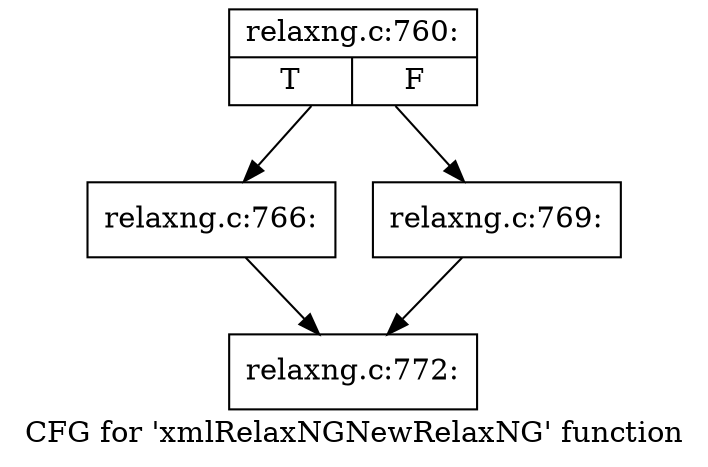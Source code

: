 digraph "CFG for 'xmlRelaxNGNewRelaxNG' function" {
	label="CFG for 'xmlRelaxNGNewRelaxNG' function";

	Node0x3c2c680 [shape=record,label="{relaxng.c:760:|{<s0>T|<s1>F}}"];
	Node0x3c2c680 -> Node0x3c298a0;
	Node0x3c2c680 -> Node0x3c28350;
	Node0x3c298a0 [shape=record,label="{relaxng.c:766:}"];
	Node0x3c298a0 -> Node0x3c2c870;
	Node0x3c28350 [shape=record,label="{relaxng.c:769:}"];
	Node0x3c28350 -> Node0x3c2c870;
	Node0x3c2c870 [shape=record,label="{relaxng.c:772:}"];
}
